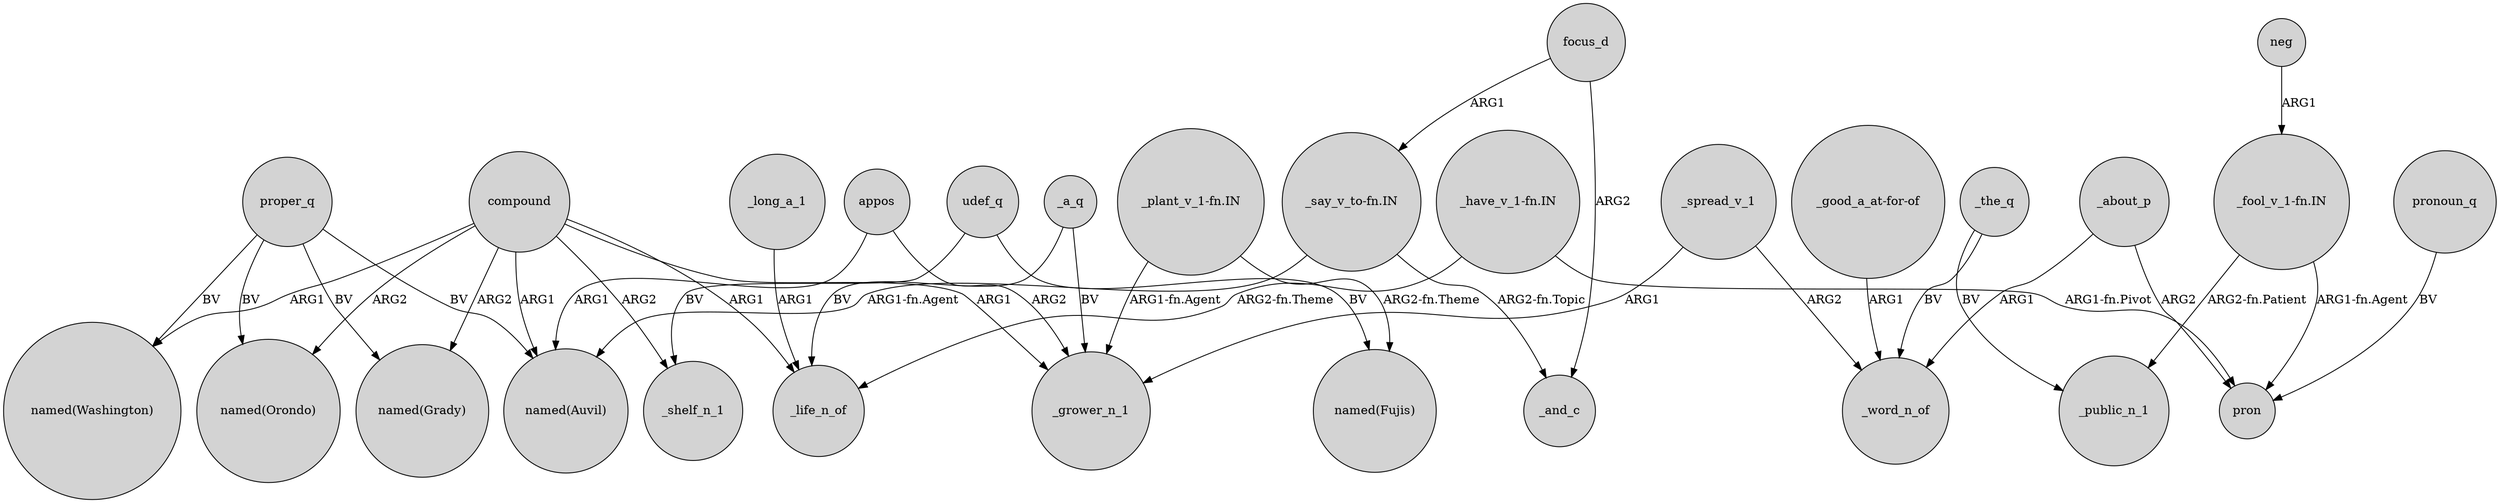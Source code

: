 digraph {
	node [shape=circle style=filled]
	"_have_v_1-fn.IN" -> _life_n_of [label="ARG2-fn.Theme"]
	_long_a_1 -> _life_n_of [label=ARG1]
	"_fool_v_1-fn.IN" -> pron [label="ARG1-fn.Agent"]
	compound -> _life_n_of [label=ARG1]
	proper_q -> "named(Auvil)" [label=BV]
	"_plant_v_1-fn.IN" -> _grower_n_1 [label="ARG1-fn.Agent"]
	compound -> _shelf_n_1 [label=ARG2]
	udef_q -> "named(Fujis)" [label=BV]
	udef_q -> _shelf_n_1 [label=BV]
	_a_q -> _grower_n_1 [label=BV]
	_about_p -> _word_n_of [label=ARG1]
	compound -> "named(Grady)" [label=ARG2]
	"_good_a_at-for-of" -> _word_n_of [label=ARG1]
	"_have_v_1-fn.IN" -> pron [label="ARG1-fn.Pivot"]
	_spread_v_1 -> _word_n_of [label=ARG2]
	compound -> "named(Auvil)" [label=ARG1]
	_spread_v_1 -> _grower_n_1 [label=ARG1]
	focus_d -> _and_c [label=ARG2]
	focus_d -> "_say_v_to-fn.IN" [label=ARG1]
	_about_p -> pron [label=ARG2]
	proper_q -> "named(Washington)" [label=BV]
	pronoun_q -> pron [label=BV]
	_the_q -> _public_n_1 [label=BV]
	neg -> "_fool_v_1-fn.IN" [label=ARG1]
	_the_q -> _word_n_of [label=BV]
	proper_q -> "named(Orondo)" [label=BV]
	"_say_v_to-fn.IN" -> "named(Auvil)" [label="ARG1-fn.Agent"]
	"_plant_v_1-fn.IN" -> "named(Fujis)" [label="ARG2-fn.Theme"]
	compound -> _grower_n_1 [label=ARG1]
	"_say_v_to-fn.IN" -> _and_c [label="ARG2-fn.Topic"]
	_a_q -> _life_n_of [label=BV]
	appos -> "named(Auvil)" [label=ARG1]
	compound -> "named(Washington)" [label=ARG1]
	"_fool_v_1-fn.IN" -> _public_n_1 [label="ARG2-fn.Patient"]
	compound -> "named(Orondo)" [label=ARG2]
	appos -> _grower_n_1 [label=ARG2]
	proper_q -> "named(Grady)" [label=BV]
}
